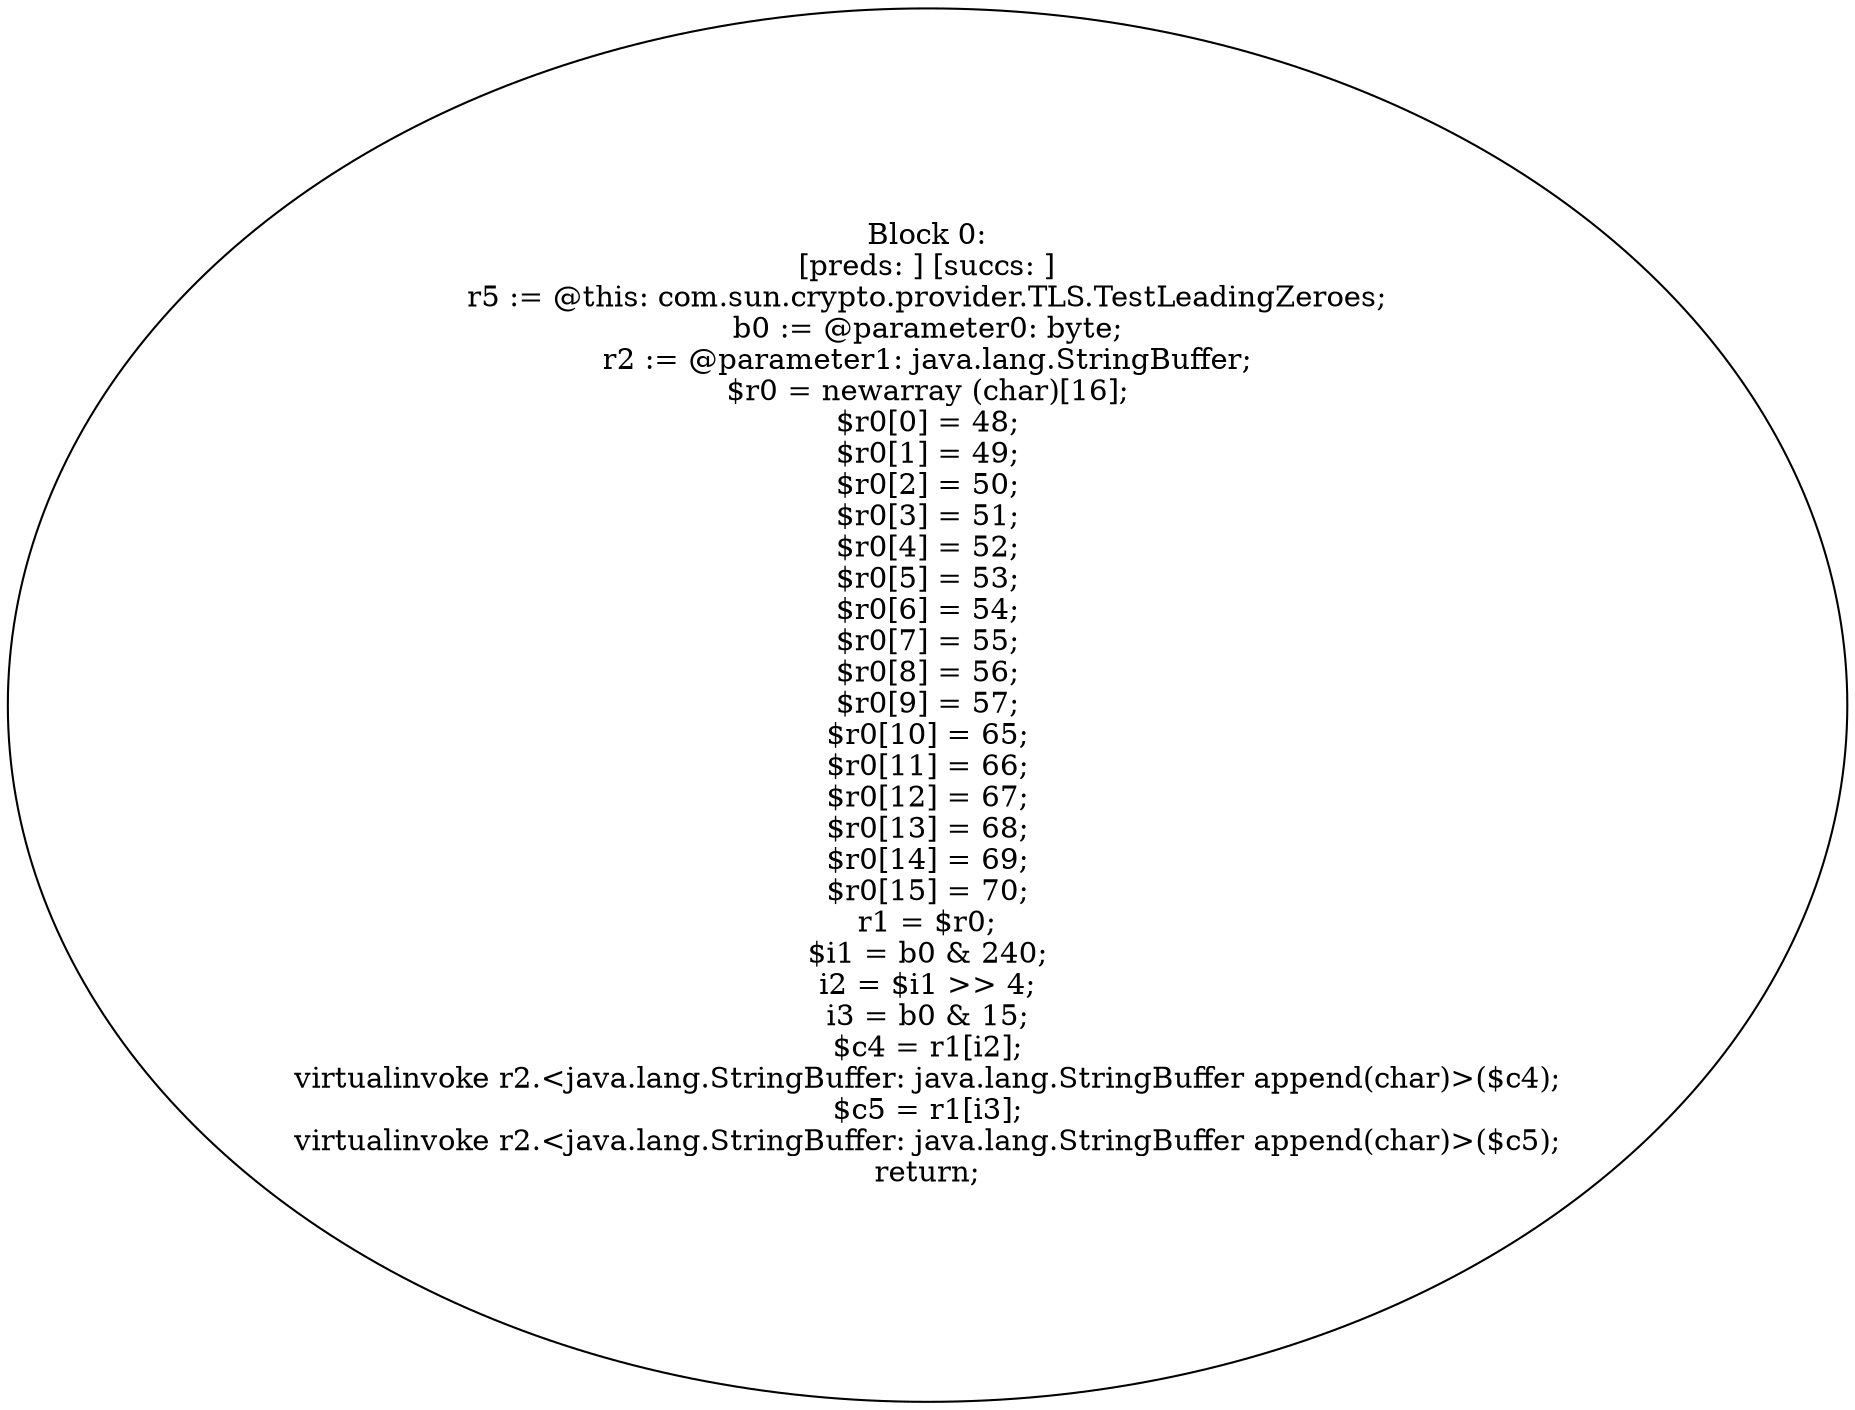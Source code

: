 digraph "unitGraph" {
    "Block 0:
[preds: ] [succs: ]
r5 := @this: com.sun.crypto.provider.TLS.TestLeadingZeroes;
b0 := @parameter0: byte;
r2 := @parameter1: java.lang.StringBuffer;
$r0 = newarray (char)[16];
$r0[0] = 48;
$r0[1] = 49;
$r0[2] = 50;
$r0[3] = 51;
$r0[4] = 52;
$r0[5] = 53;
$r0[6] = 54;
$r0[7] = 55;
$r0[8] = 56;
$r0[9] = 57;
$r0[10] = 65;
$r0[11] = 66;
$r0[12] = 67;
$r0[13] = 68;
$r0[14] = 69;
$r0[15] = 70;
r1 = $r0;
$i1 = b0 & 240;
i2 = $i1 >> 4;
i3 = b0 & 15;
$c4 = r1[i2];
virtualinvoke r2.<java.lang.StringBuffer: java.lang.StringBuffer append(char)>($c4);
$c5 = r1[i3];
virtualinvoke r2.<java.lang.StringBuffer: java.lang.StringBuffer append(char)>($c5);
return;
"
}
